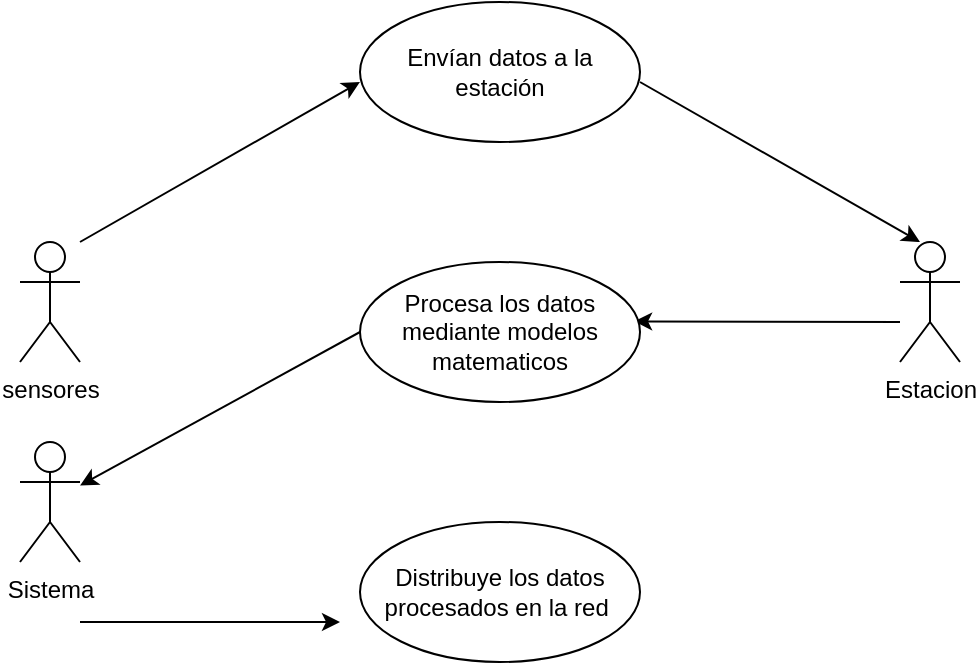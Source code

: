 <mxfile version="25.0.3">
  <diagram name="Página-1" id="WydQmKk4FCgPffWUMJdL">
    <mxGraphModel dx="819" dy="446" grid="1" gridSize="10" guides="1" tooltips="1" connect="1" arrows="1" fold="1" page="1" pageScale="1" pageWidth="850" pageHeight="1100" math="0" shadow="0">
      <root>
        <mxCell id="0" />
        <mxCell id="1" parent="0" />
        <mxCell id="8WiLqFQIS1T8QZ_Llf_C-1" value="sensores" style="shape=umlActor;verticalLabelPosition=bottom;verticalAlign=top;html=1;outlineConnect=0;" vertex="1" parent="1">
          <mxGeometry x="150" y="360" width="30" height="60" as="geometry" />
        </mxCell>
        <mxCell id="8WiLqFQIS1T8QZ_Llf_C-2" value="" style="endArrow=classic;html=1;rounded=0;entryX=0;entryY=0.571;entryDx=0;entryDy=0;entryPerimeter=0;" edge="1" parent="1" target="8WiLqFQIS1T8QZ_Llf_C-4">
          <mxGeometry width="50" height="50" relative="1" as="geometry">
            <mxPoint x="180" y="360" as="sourcePoint" />
            <mxPoint x="320" y="280" as="targetPoint" />
          </mxGeometry>
        </mxCell>
        <mxCell id="8WiLqFQIS1T8QZ_Llf_C-4" value="Envían datos a la estación" style="ellipse;whiteSpace=wrap;html=1;" vertex="1" parent="1">
          <mxGeometry x="320" y="240" width="140" height="70" as="geometry" />
        </mxCell>
        <mxCell id="8WiLqFQIS1T8QZ_Llf_C-5" value="" style="endArrow=classic;html=1;rounded=0;" edge="1" parent="1">
          <mxGeometry width="50" height="50" relative="1" as="geometry">
            <mxPoint x="460" y="280" as="sourcePoint" />
            <mxPoint x="600" y="360" as="targetPoint" />
          </mxGeometry>
        </mxCell>
        <mxCell id="8WiLqFQIS1T8QZ_Llf_C-6" value="Estacion" style="shape=umlActor;verticalLabelPosition=bottom;verticalAlign=top;html=1;" vertex="1" parent="1">
          <mxGeometry x="590" y="360" width="30" height="60" as="geometry" />
        </mxCell>
        <mxCell id="8WiLqFQIS1T8QZ_Llf_C-7" value="" style="endArrow=classic;html=1;rounded=0;entryX=0.979;entryY=0.424;entryDx=0;entryDy=0;entryPerimeter=0;" edge="1" parent="1" target="8WiLqFQIS1T8QZ_Llf_C-8">
          <mxGeometry width="50" height="50" relative="1" as="geometry">
            <mxPoint x="590" y="400" as="sourcePoint" />
            <mxPoint x="480.0" y="407.5" as="targetPoint" />
          </mxGeometry>
        </mxCell>
        <mxCell id="8WiLqFQIS1T8QZ_Llf_C-8" value="Procesa los datos mediante modelos matematicos" style="ellipse;whiteSpace=wrap;html=1;" vertex="1" parent="1">
          <mxGeometry x="320" y="370" width="140" height="70" as="geometry" />
        </mxCell>
        <mxCell id="8WiLqFQIS1T8QZ_Llf_C-9" value="" style="endArrow=classic;html=1;rounded=0;exitX=0;exitY=0.5;exitDx=0;exitDy=0;" edge="1" parent="1" source="8WiLqFQIS1T8QZ_Llf_C-8" target="8WiLqFQIS1T8QZ_Llf_C-10">
          <mxGeometry width="50" height="50" relative="1" as="geometry">
            <mxPoint x="390" y="530" as="sourcePoint" />
            <mxPoint x="440" y="480" as="targetPoint" />
          </mxGeometry>
        </mxCell>
        <mxCell id="8WiLqFQIS1T8QZ_Llf_C-10" value="Sistema" style="shape=umlActor;verticalLabelPosition=bottom;verticalAlign=top;html=1;outlineConnect=0;" vertex="1" parent="1">
          <mxGeometry x="150" y="460" width="30" height="60" as="geometry" />
        </mxCell>
        <mxCell id="8WiLqFQIS1T8QZ_Llf_C-12" value="Distribuye los datos procesados en la red&amp;nbsp;" style="ellipse;whiteSpace=wrap;html=1;" vertex="1" parent="1">
          <mxGeometry x="320" y="500" width="140" height="70" as="geometry" />
        </mxCell>
        <mxCell id="8WiLqFQIS1T8QZ_Llf_C-13" value="" style="endArrow=classic;html=1;rounded=0;" edge="1" parent="1">
          <mxGeometry width="50" height="50" relative="1" as="geometry">
            <mxPoint x="180" y="550" as="sourcePoint" />
            <mxPoint x="310" y="550" as="targetPoint" />
          </mxGeometry>
        </mxCell>
      </root>
    </mxGraphModel>
  </diagram>
</mxfile>
